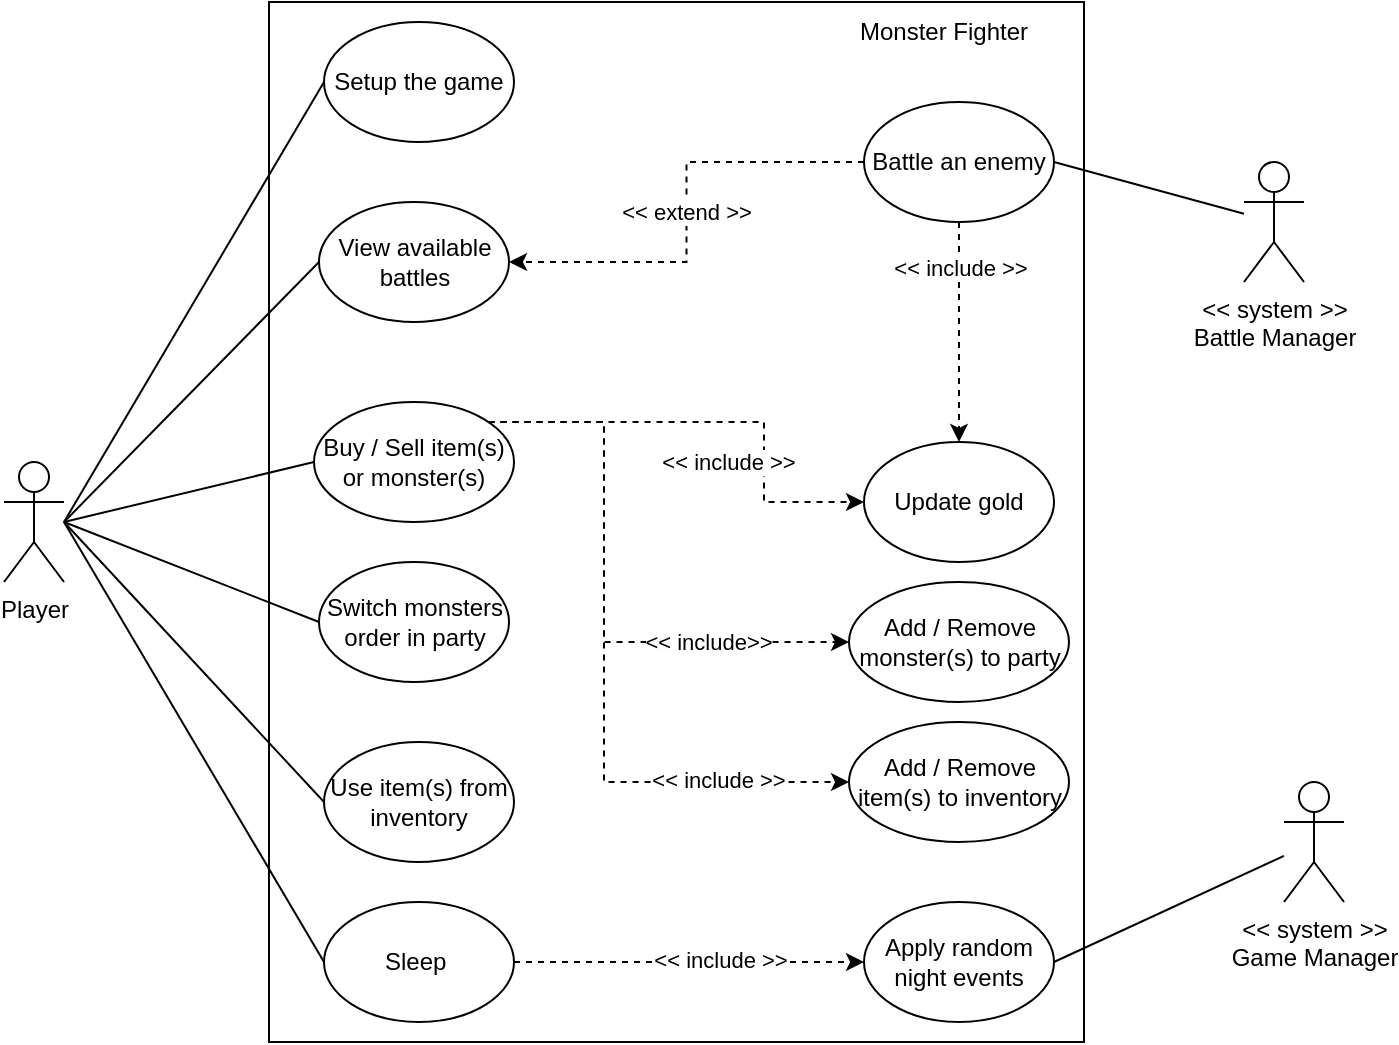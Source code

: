 <mxfile version="17.4.2" type="device"><diagram id="Bf249osYCD0AeXUfo_ZR" name="Page-1"><mxGraphModel dx="819" dy="562" grid="1" gridSize="10" guides="1" tooltips="1" connect="1" arrows="1" fold="1" page="1" pageScale="1" pageWidth="850" pageHeight="1100" background="#ffffff" math="0" shadow="0"><root><mxCell id="0"/><mxCell id="1" parent="0"/><mxCell id="yKF238NmgCgFhQodFFK1-43" value="" style="rounded=0;whiteSpace=wrap;html=1;" vertex="1" parent="1"><mxGeometry x="222.5" y="270" width="407.5" height="520" as="geometry"/></mxCell><mxCell id="yKF238NmgCgFhQodFFK1-47" style="rounded=0;orthogonalLoop=1;jettySize=auto;html=1;entryX=0;entryY=0.5;entryDx=0;entryDy=0;startArrow=none;startFill=0;endArrow=none;endFill=0;" edge="1" parent="1" target="yKF238NmgCgFhQodFFK1-4"><mxGeometry relative="1" as="geometry"><mxPoint x="120" y="530" as="sourcePoint"/></mxGeometry></mxCell><mxCell id="yKF238NmgCgFhQodFFK1-48" style="edgeStyle=none;rounded=0;orthogonalLoop=1;jettySize=auto;html=1;entryX=0;entryY=0.5;entryDx=0;entryDy=0;startArrow=none;startFill=0;endArrow=none;endFill=0;" edge="1" parent="1" target="yKF238NmgCgFhQodFFK1-20"><mxGeometry relative="1" as="geometry"><mxPoint x="120" y="530" as="sourcePoint"/></mxGeometry></mxCell><mxCell id="yKF238NmgCgFhQodFFK1-49" style="edgeStyle=none;rounded=0;orthogonalLoop=1;jettySize=auto;html=1;entryX=0;entryY=0.5;entryDx=0;entryDy=0;startArrow=none;startFill=0;endArrow=none;endFill=0;" edge="1" parent="1" target="yKF238NmgCgFhQodFFK1-9"><mxGeometry relative="1" as="geometry"><mxPoint x="120" y="530" as="sourcePoint"/></mxGeometry></mxCell><mxCell id="yKF238NmgCgFhQodFFK1-50" style="edgeStyle=none;rounded=0;orthogonalLoop=1;jettySize=auto;html=1;entryX=0;entryY=0.5;entryDx=0;entryDy=0;startArrow=none;startFill=0;endArrow=none;endFill=0;" edge="1" parent="1" target="yKF238NmgCgFhQodFFK1-8"><mxGeometry relative="1" as="geometry"><mxPoint x="120" y="530" as="sourcePoint"/></mxGeometry></mxCell><mxCell id="yKF238NmgCgFhQodFFK1-51" style="edgeStyle=none;rounded=0;orthogonalLoop=1;jettySize=auto;html=1;entryX=0;entryY=0.5;entryDx=0;entryDy=0;startArrow=none;startFill=0;endArrow=none;endFill=0;" edge="1" parent="1" target="yKF238NmgCgFhQodFFK1-6"><mxGeometry relative="1" as="geometry"><mxPoint x="120" y="530" as="sourcePoint"/></mxGeometry></mxCell><mxCell id="yKF238NmgCgFhQodFFK1-52" style="edgeStyle=none;rounded=0;orthogonalLoop=1;jettySize=auto;html=1;entryX=0;entryY=0.5;entryDx=0;entryDy=0;startArrow=none;startFill=0;endArrow=none;endFill=0;" edge="1" parent="1" target="yKF238NmgCgFhQodFFK1-11"><mxGeometry relative="1" as="geometry"><mxPoint x="120" y="530" as="sourcePoint"/></mxGeometry></mxCell><mxCell id="yKF238NmgCgFhQodFFK1-3" value="Player" style="shape=umlActor;verticalLabelPosition=bottom;verticalAlign=top;html=1;outlineConnect=0;" vertex="1" parent="1"><mxGeometry x="90" y="500" width="30" height="60" as="geometry"/></mxCell><mxCell id="yKF238NmgCgFhQodFFK1-4" value="Setup the game" style="ellipse;whiteSpace=wrap;html=1;" vertex="1" parent="1"><mxGeometry x="250" y="280" width="95" height="60" as="geometry"/></mxCell><mxCell id="yKF238NmgCgFhQodFFK1-21" value="&amp;lt;&amp;lt; extend &amp;gt;&amp;gt;" style="edgeStyle=orthogonalEdgeStyle;rounded=0;orthogonalLoop=1;jettySize=auto;html=1;entryX=1;entryY=0.5;entryDx=0;entryDy=0;dashed=1;" edge="1" parent="1" source="yKF238NmgCgFhQodFFK1-5" target="yKF238NmgCgFhQodFFK1-20"><mxGeometry relative="1" as="geometry"/></mxCell><mxCell id="yKF238NmgCgFhQodFFK1-25" value="&amp;lt;&amp;lt; include &amp;gt;&amp;gt;" style="edgeStyle=orthogonalEdgeStyle;rounded=0;orthogonalLoop=1;jettySize=auto;html=1;entryX=0.5;entryY=0;entryDx=0;entryDy=0;dashed=1;" edge="1" parent="1" source="yKF238NmgCgFhQodFFK1-5" target="yKF238NmgCgFhQodFFK1-14"><mxGeometry x="-0.579" relative="1" as="geometry"><Array as="points"><mxPoint x="568" y="410"/><mxPoint x="568" y="410"/></Array><mxPoint as="offset"/></mxGeometry></mxCell><mxCell id="yKF238NmgCgFhQodFFK1-5" value="Battle an enemy" style="ellipse;whiteSpace=wrap;html=1;" vertex="1" parent="1"><mxGeometry x="520" y="320" width="95" height="60" as="geometry"/></mxCell><mxCell id="yKF238NmgCgFhQodFFK1-6" value="Use item(s) from inventory" style="ellipse;whiteSpace=wrap;html=1;" vertex="1" parent="1"><mxGeometry x="250" y="640" width="95" height="60" as="geometry"/></mxCell><mxCell id="yKF238NmgCgFhQodFFK1-8" value="Switch monsters order in party" style="ellipse;whiteSpace=wrap;html=1;" vertex="1" parent="1"><mxGeometry x="247.5" y="550" width="95" height="60" as="geometry"/></mxCell><mxCell id="yKF238NmgCgFhQodFFK1-23" style="edgeStyle=orthogonalEdgeStyle;rounded=0;orthogonalLoop=1;jettySize=auto;html=1;dashed=1;" edge="1" parent="1" source="yKF238NmgCgFhQodFFK1-9" target="yKF238NmgCgFhQodFFK1-14"><mxGeometry relative="1" as="geometry"><Array as="points"><mxPoint x="470" y="480"/><mxPoint x="470" y="520"/></Array></mxGeometry></mxCell><mxCell id="yKF238NmgCgFhQodFFK1-24" value="&amp;lt;&amp;lt; include &amp;gt;&amp;gt;" style="edgeLabel;html=1;align=center;verticalAlign=middle;resizable=0;points=[];" vertex="1" connectable="0" parent="yKF238NmgCgFhQodFFK1-23"><mxGeometry x="-0.22" y="1" relative="1" as="geometry"><mxPoint x="30" y="21" as="offset"/></mxGeometry></mxCell><mxCell id="yKF238NmgCgFhQodFFK1-26" style="edgeStyle=orthogonalEdgeStyle;rounded=0;orthogonalLoop=1;jettySize=auto;html=1;entryX=0;entryY=0.5;entryDx=0;entryDy=0;dashed=1;" edge="1" parent="1" source="yKF238NmgCgFhQodFFK1-9" target="yKF238NmgCgFhQodFFK1-12"><mxGeometry relative="1" as="geometry"><Array as="points"><mxPoint x="390" y="480"/><mxPoint x="390" y="590"/></Array></mxGeometry></mxCell><mxCell id="yKF238NmgCgFhQodFFK1-27" value="&amp;lt;&amp;lt; include&amp;gt;&amp;gt;" style="edgeLabel;html=1;align=center;verticalAlign=middle;resizable=0;points=[];" vertex="1" connectable="0" parent="yKF238NmgCgFhQodFFK1-26"><mxGeometry x="0.745" y="3" relative="1" as="geometry"><mxPoint x="-34" y="3" as="offset"/></mxGeometry></mxCell><mxCell id="yKF238NmgCgFhQodFFK1-28" style="edgeStyle=orthogonalEdgeStyle;rounded=0;orthogonalLoop=1;jettySize=auto;html=1;entryX=0;entryY=0.5;entryDx=0;entryDy=0;dashed=1;" edge="1" parent="1" source="yKF238NmgCgFhQodFFK1-9" target="yKF238NmgCgFhQodFFK1-13"><mxGeometry relative="1" as="geometry"><Array as="points"><mxPoint x="390" y="480"/><mxPoint x="390" y="660"/></Array></mxGeometry></mxCell><mxCell id="yKF238NmgCgFhQodFFK1-29" value="&amp;lt;&amp;lt; include &amp;gt;&amp;gt;" style="edgeLabel;html=1;align=center;verticalAlign=middle;resizable=0;points=[];" vertex="1" connectable="0" parent="yKF238NmgCgFhQodFFK1-28"><mxGeometry x="0.631" y="1" relative="1" as="geometry"><mxPoint as="offset"/></mxGeometry></mxCell><mxCell id="yKF238NmgCgFhQodFFK1-9" value="Buy / Sell item(s) or monster(s)" style="ellipse;whiteSpace=wrap;html=1;" vertex="1" parent="1"><mxGeometry x="245" y="470" width="100" height="60" as="geometry"/></mxCell><mxCell id="yKF238NmgCgFhQodFFK1-41" style="edgeStyle=orthogonalEdgeStyle;rounded=0;orthogonalLoop=1;jettySize=auto;html=1;entryX=0;entryY=0.5;entryDx=0;entryDy=0;dashed=1;startArrow=none;startFill=0;endArrow=classic;endFill=1;" edge="1" parent="1" source="yKF238NmgCgFhQodFFK1-11" target="yKF238NmgCgFhQodFFK1-40"><mxGeometry relative="1" as="geometry"/></mxCell><mxCell id="yKF238NmgCgFhQodFFK1-42" value="&amp;lt;&amp;lt; include &amp;gt;&amp;gt;" style="edgeLabel;html=1;align=center;verticalAlign=middle;resizable=0;points=[];" vertex="1" connectable="0" parent="yKF238NmgCgFhQodFFK1-41"><mxGeometry x="0.176" y="1" relative="1" as="geometry"><mxPoint as="offset"/></mxGeometry></mxCell><mxCell id="yKF238NmgCgFhQodFFK1-11" value="Sleep&amp;nbsp;" style="ellipse;whiteSpace=wrap;html=1;" vertex="1" parent="1"><mxGeometry x="250" y="720" width="95" height="60" as="geometry"/></mxCell><mxCell id="yKF238NmgCgFhQodFFK1-12" value="Add / Remove monster(s) to party" style="ellipse;whiteSpace=wrap;html=1;" vertex="1" parent="1"><mxGeometry x="512.5" y="560" width="110" height="60" as="geometry"/></mxCell><mxCell id="yKF238NmgCgFhQodFFK1-13" value="Add / Remove item(s) to inventory" style="ellipse;whiteSpace=wrap;html=1;" vertex="1" parent="1"><mxGeometry x="512.5" y="630" width="110" height="60" as="geometry"/></mxCell><mxCell id="yKF238NmgCgFhQodFFK1-14" value="Update gold" style="ellipse;whiteSpace=wrap;html=1;" vertex="1" parent="1"><mxGeometry x="520" y="490" width="95" height="60" as="geometry"/></mxCell><mxCell id="yKF238NmgCgFhQodFFK1-20" value="View available battles" style="ellipse;whiteSpace=wrap;html=1;" vertex="1" parent="1"><mxGeometry x="247.5" y="370" width="95" height="60" as="geometry"/></mxCell><mxCell id="yKF238NmgCgFhQodFFK1-40" value="Apply random night events" style="ellipse;whiteSpace=wrap;html=1;" vertex="1" parent="1"><mxGeometry x="520" y="720" width="95" height="60" as="geometry"/></mxCell><mxCell id="yKF238NmgCgFhQodFFK1-53" style="edgeStyle=none;rounded=0;orthogonalLoop=1;jettySize=auto;html=1;entryX=1;entryY=0.5;entryDx=0;entryDy=0;startArrow=none;startFill=0;endArrow=none;endFill=0;" edge="1" parent="1" source="yKF238NmgCgFhQodFFK1-45" target="yKF238NmgCgFhQodFFK1-40"><mxGeometry relative="1" as="geometry"><mxPoint x="690" y="540" as="sourcePoint"/></mxGeometry></mxCell><mxCell id="yKF238NmgCgFhQodFFK1-45" value="&amp;lt;&amp;lt; system &amp;gt;&amp;gt;&lt;br&gt;Game Manager" style="shape=umlActor;verticalLabelPosition=bottom;verticalAlign=top;html=1;outlineConnect=0;" vertex="1" parent="1"><mxGeometry x="730" y="660" width="30" height="60" as="geometry"/></mxCell><mxCell id="yKF238NmgCgFhQodFFK1-59" style="edgeStyle=none;rounded=0;orthogonalLoop=1;jettySize=auto;html=1;entryX=1;entryY=0.5;entryDx=0;entryDy=0;startArrow=none;startFill=0;endArrow=none;endFill=0;" edge="1" parent="1" source="yKF238NmgCgFhQodFFK1-58" target="yKF238NmgCgFhQodFFK1-5"><mxGeometry relative="1" as="geometry"/></mxCell><mxCell id="yKF238NmgCgFhQodFFK1-58" value="&amp;lt;&amp;lt; system &amp;gt;&amp;gt;&lt;br&gt;Battle Manager" style="shape=umlActor;verticalLabelPosition=bottom;verticalAlign=top;html=1;outlineConnect=0;" vertex="1" parent="1"><mxGeometry x="710" y="350" width="30" height="60" as="geometry"/></mxCell><mxCell id="yKF238NmgCgFhQodFFK1-60" value="Monster Fighter" style="text;html=1;strokeColor=none;fillColor=none;align=center;verticalAlign=middle;whiteSpace=wrap;rounded=0;" vertex="1" parent="1"><mxGeometry x="490" y="270" width="140" height="30" as="geometry"/></mxCell></root></mxGraphModel></diagram></mxfile>